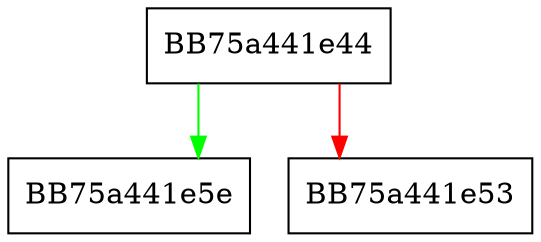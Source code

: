 digraph LUM_SetCurrentUser {
  node [shape="box"];
  graph [splines=ortho];
  BB75a441e44 -> BB75a441e5e [color="green"];
  BB75a441e44 -> BB75a441e53 [color="red"];
}
